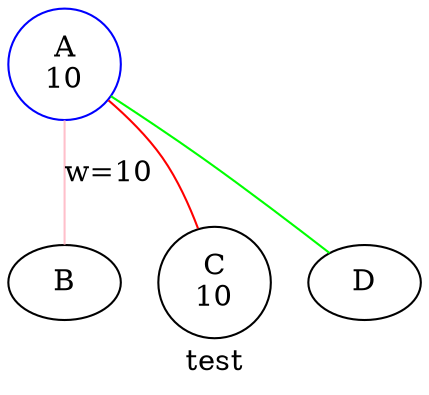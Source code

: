 strict graph G {
label="test";
A [color="blue"];
B [label="B"];
C [label="C\n5"];
A -- B [weight=10][label="w=10"];
A -- B [color="pink"];
A -- C [color="red"];
A -- D [color="green"];
A [label="A\n10"];
C [label="C\n10"];
}

